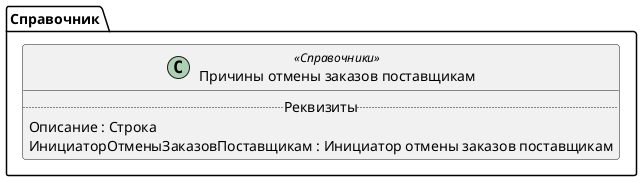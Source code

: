﻿@startuml ПричиныОтменыЗаказовПоставщикам
'!include templates.wsd
'..\include templates.wsd
class Справочник.ПричиныОтменыЗаказовПоставщикам as "Причины отмены заказов поставщикам" <<Справочники>>
{
..Реквизиты..
Описание : Строка
ИнициаторОтменыЗаказовПоставщикам : Инициатор отмены заказов поставщикам
}
@enduml
